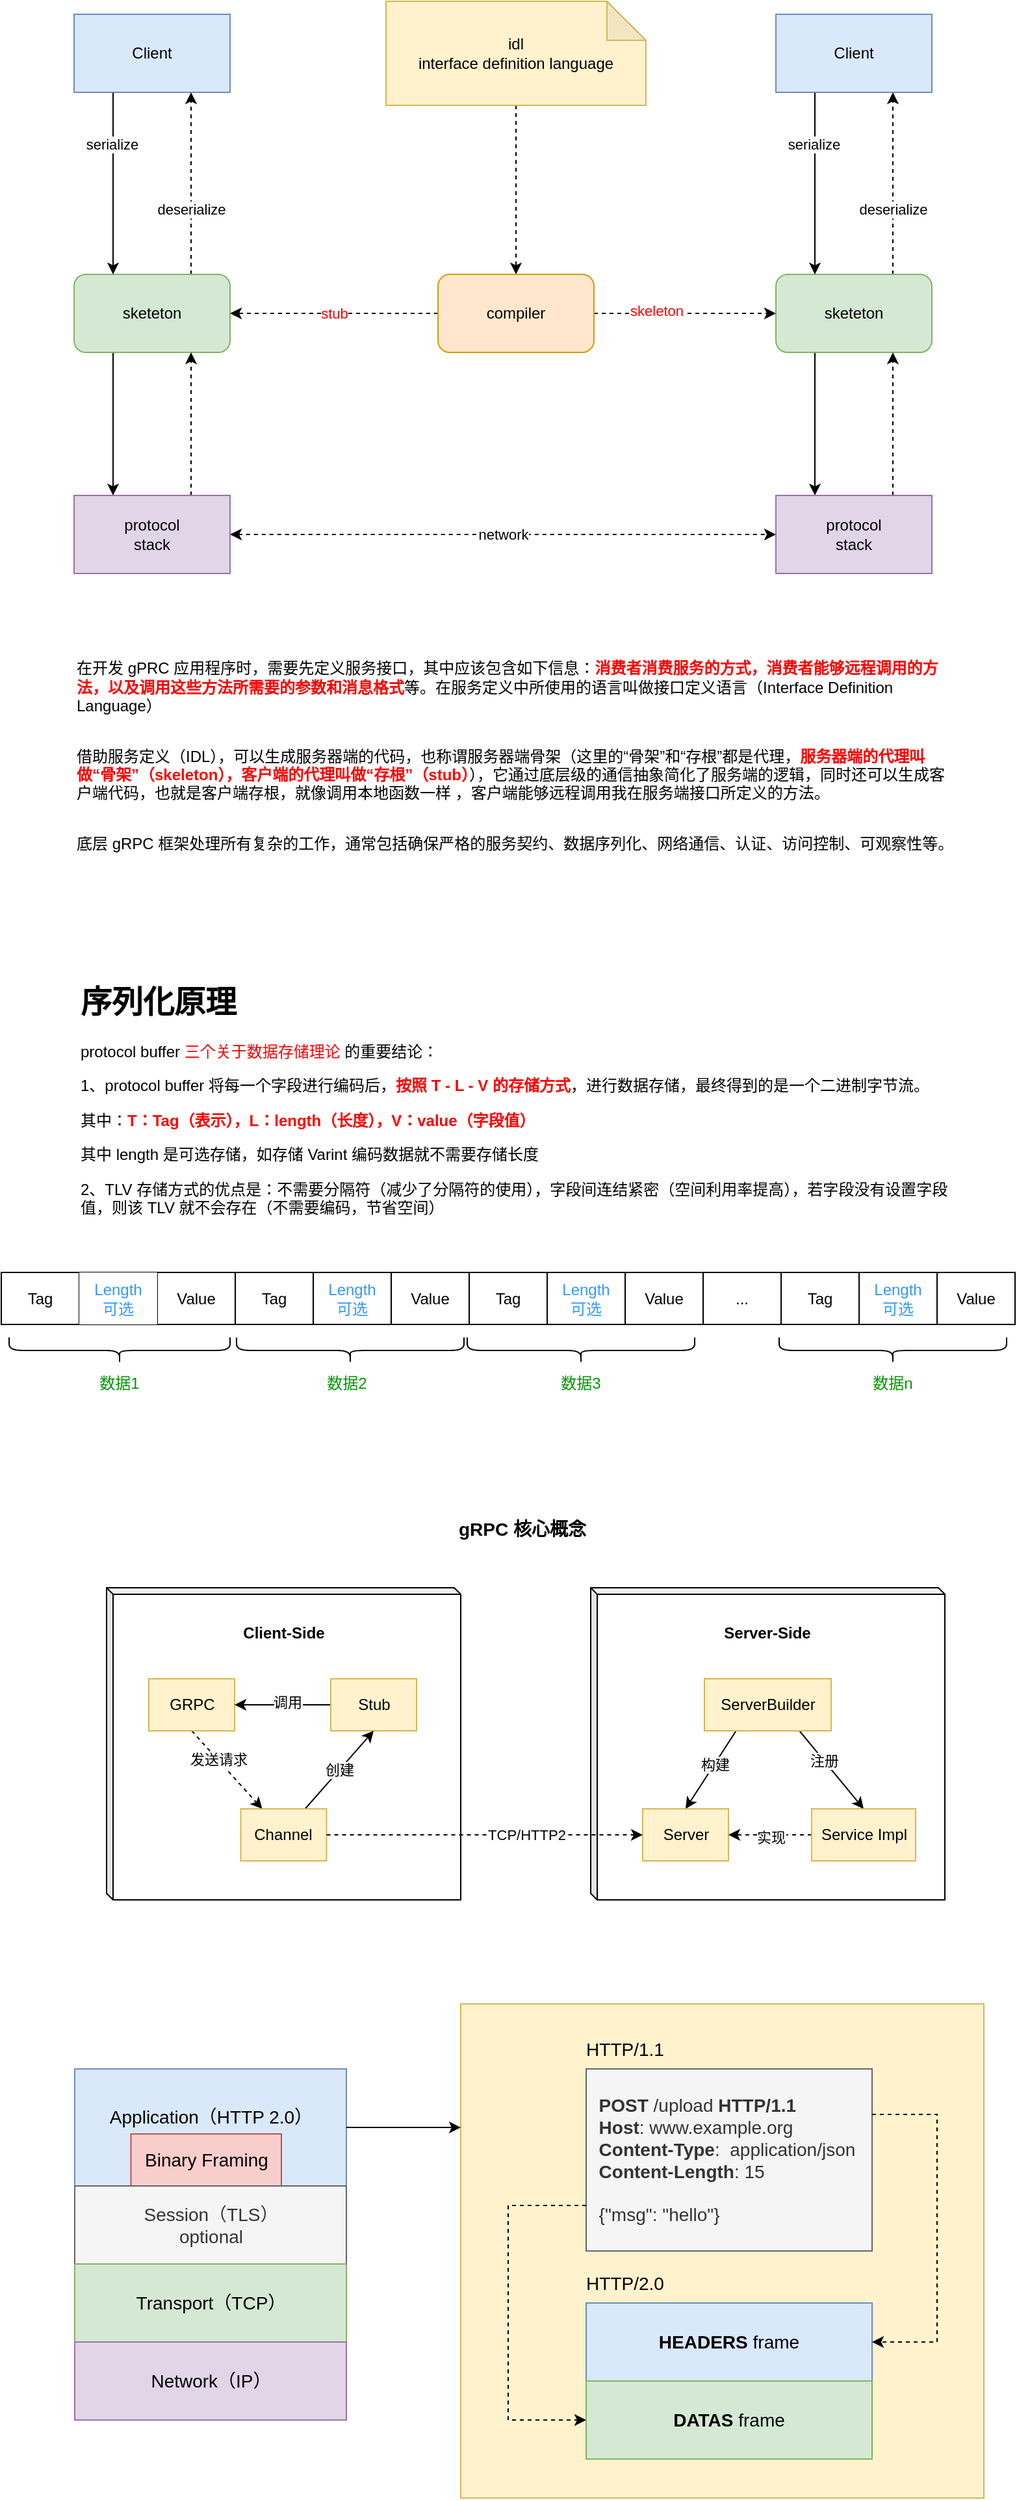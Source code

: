 <mxfile version="16.0.0" type="github">
  <diagram id="x8EzNgoKfJEA3I4Q9rvj" name="Page-1">
    <mxGraphModel dx="1186" dy="654" grid="1" gridSize="10" guides="1" tooltips="1" connect="1" arrows="1" fold="1" page="1" pageScale="1" pageWidth="827" pageHeight="1169" math="0" shadow="0">
      <root>
        <mxCell id="0" />
        <mxCell id="1" parent="0" />
        <mxCell id="cYbBZqKVau74TzbOSYix-7" style="edgeStyle=orthogonalEdgeStyle;rounded=0;orthogonalLoop=1;jettySize=auto;html=1;exitX=0.75;exitY=0;exitDx=0;exitDy=0;entryX=0.75;entryY=1;entryDx=0;entryDy=0;dashed=1;" parent="1" source="cYbBZqKVau74TzbOSYix-2" target="cYbBZqKVau74TzbOSYix-5" edge="1">
          <mxGeometry relative="1" as="geometry" />
        </mxCell>
        <mxCell id="cYbBZqKVau74TzbOSYix-9" value="deserialize" style="edgeLabel;html=1;align=center;verticalAlign=middle;resizable=0;points=[];" parent="cYbBZqKVau74TzbOSYix-7" vertex="1" connectable="0">
          <mxGeometry x="-0.014" relative="1" as="geometry">
            <mxPoint y="19" as="offset" />
          </mxGeometry>
        </mxCell>
        <mxCell id="cYbBZqKVau74TzbOSYix-11" style="edgeStyle=orthogonalEdgeStyle;rounded=0;orthogonalLoop=1;jettySize=auto;html=1;exitX=0.25;exitY=1;exitDx=0;exitDy=0;entryX=0.25;entryY=0;entryDx=0;entryDy=0;" parent="1" source="cYbBZqKVau74TzbOSYix-2" target="cYbBZqKVau74TzbOSYix-3" edge="1">
          <mxGeometry relative="1" as="geometry" />
        </mxCell>
        <mxCell id="cYbBZqKVau74TzbOSYix-2" value="sketeton" style="rounded=1;whiteSpace=wrap;html=1;fillColor=#d5e8d4;strokeColor=#82b366;" parent="1" vertex="1">
          <mxGeometry x="80" y="250" width="120" height="60" as="geometry" />
        </mxCell>
        <mxCell id="cYbBZqKVau74TzbOSYix-12" style="edgeStyle=orthogonalEdgeStyle;rounded=0;orthogonalLoop=1;jettySize=auto;html=1;exitX=0.75;exitY=0;exitDx=0;exitDy=0;entryX=0.75;entryY=1;entryDx=0;entryDy=0;dashed=1;" parent="1" source="cYbBZqKVau74TzbOSYix-3" target="cYbBZqKVau74TzbOSYix-2" edge="1">
          <mxGeometry relative="1" as="geometry" />
        </mxCell>
        <mxCell id="cYbBZqKVau74TzbOSYix-27" value="network" style="edgeStyle=orthogonalEdgeStyle;rounded=0;orthogonalLoop=1;jettySize=auto;html=1;exitX=1;exitY=0.5;exitDx=0;exitDy=0;entryX=0;entryY=0.5;entryDx=0;entryDy=0;dashed=1;strokeColor=default;sketch=0;targetPerimeterSpacing=0;startArrow=classic;startFill=1;" parent="1" source="cYbBZqKVau74TzbOSYix-3" target="cYbBZqKVau74TzbOSYix-22" edge="1">
          <mxGeometry relative="1" as="geometry" />
        </mxCell>
        <mxCell id="cYbBZqKVau74TzbOSYix-3" value="protocol&lt;br&gt;stack" style="rounded=0;whiteSpace=wrap;html=1;fillColor=#e1d5e7;strokeColor=#9673a6;" parent="1" vertex="1">
          <mxGeometry x="80" y="420" width="120" height="60" as="geometry" />
        </mxCell>
        <mxCell id="cYbBZqKVau74TzbOSYix-6" style="edgeStyle=orthogonalEdgeStyle;rounded=0;orthogonalLoop=1;jettySize=auto;html=1;exitX=0.25;exitY=1;exitDx=0;exitDy=0;entryX=0.25;entryY=0;entryDx=0;entryDy=0;" parent="1" source="cYbBZqKVau74TzbOSYix-5" target="cYbBZqKVau74TzbOSYix-2" edge="1">
          <mxGeometry relative="1" as="geometry" />
        </mxCell>
        <mxCell id="cYbBZqKVau74TzbOSYix-8" value="serialize" style="edgeLabel;html=1;align=center;verticalAlign=middle;resizable=0;points=[];" parent="cYbBZqKVau74TzbOSYix-6" vertex="1" connectable="0">
          <mxGeometry x="-0.014" y="-1" relative="1" as="geometry">
            <mxPoint y="-29" as="offset" />
          </mxGeometry>
        </mxCell>
        <mxCell id="cYbBZqKVau74TzbOSYix-5" value="Client" style="rounded=0;whiteSpace=wrap;html=1;fillColor=#dae8fc;strokeColor=#6c8ebf;" parent="1" vertex="1">
          <mxGeometry x="80" y="50" width="120" height="60" as="geometry" />
        </mxCell>
        <mxCell id="cYbBZqKVau74TzbOSYix-14" style="edgeStyle=orthogonalEdgeStyle;rounded=0;orthogonalLoop=1;jettySize=auto;html=1;exitX=0.5;exitY=1;exitDx=0;exitDy=0;exitPerimeter=0;entryX=0.5;entryY=0;entryDx=0;entryDy=0;dashed=1;" parent="1" source="cYbBZqKVau74TzbOSYix-10" target="cYbBZqKVau74TzbOSYix-13" edge="1">
          <mxGeometry relative="1" as="geometry" />
        </mxCell>
        <mxCell id="cYbBZqKVau74TzbOSYix-10" value="idl&lt;br&gt;interface definition language" style="shape=note;whiteSpace=wrap;html=1;backgroundOutline=1;darkOpacity=0.05;fillColor=#fff2cc;strokeColor=#d6b656;" parent="1" vertex="1">
          <mxGeometry x="320" y="40" width="200" height="80" as="geometry" />
        </mxCell>
        <mxCell id="cYbBZqKVau74TzbOSYix-16" value="&lt;font color=&quot;#ff0000&quot;&gt;stub&lt;/font&gt;" style="edgeStyle=orthogonalEdgeStyle;rounded=0;orthogonalLoop=1;jettySize=auto;html=1;exitX=0;exitY=0.5;exitDx=0;exitDy=0;entryX=1;entryY=0.5;entryDx=0;entryDy=0;dashed=1;" parent="1" source="cYbBZqKVau74TzbOSYix-13" target="cYbBZqKVau74TzbOSYix-2" edge="1">
          <mxGeometry relative="1" as="geometry" />
        </mxCell>
        <mxCell id="cYbBZqKVau74TzbOSYix-26" style="edgeStyle=orthogonalEdgeStyle;rounded=0;orthogonalLoop=1;jettySize=auto;html=1;exitX=1;exitY=0.5;exitDx=0;exitDy=0;dashed=1;" parent="1" source="cYbBZqKVau74TzbOSYix-13" target="cYbBZqKVau74TzbOSYix-20" edge="1">
          <mxGeometry relative="1" as="geometry" />
        </mxCell>
        <mxCell id="YM9ScRJdNRF9cjXQcWSV-33" value="skeleton" style="edgeLabel;html=1;align=center;verticalAlign=middle;resizable=0;points=[];fontColor=#FF0000;" vertex="1" connectable="0" parent="cYbBZqKVau74TzbOSYix-26">
          <mxGeometry x="-0.314" y="2" relative="1" as="geometry">
            <mxPoint as="offset" />
          </mxGeometry>
        </mxCell>
        <mxCell id="cYbBZqKVau74TzbOSYix-13" value="compiler" style="rounded=1;whiteSpace=wrap;html=1;fillColor=#ffe6cc;strokeColor=#d79b00;" parent="1" vertex="1">
          <mxGeometry x="360" y="250" width="120" height="60" as="geometry" />
        </mxCell>
        <mxCell id="cYbBZqKVau74TzbOSYix-17" style="edgeStyle=orthogonalEdgeStyle;rounded=0;orthogonalLoop=1;jettySize=auto;html=1;exitX=0.75;exitY=0;exitDx=0;exitDy=0;entryX=0.75;entryY=1;entryDx=0;entryDy=0;dashed=1;" parent="1" source="cYbBZqKVau74TzbOSYix-20" target="cYbBZqKVau74TzbOSYix-25" edge="1">
          <mxGeometry relative="1" as="geometry" />
        </mxCell>
        <mxCell id="cYbBZqKVau74TzbOSYix-18" value="deserialize" style="edgeLabel;html=1;align=center;verticalAlign=middle;resizable=0;points=[];" parent="cYbBZqKVau74TzbOSYix-17" vertex="1" connectable="0">
          <mxGeometry x="-0.014" relative="1" as="geometry">
            <mxPoint y="19" as="offset" />
          </mxGeometry>
        </mxCell>
        <mxCell id="cYbBZqKVau74TzbOSYix-19" style="edgeStyle=orthogonalEdgeStyle;rounded=0;orthogonalLoop=1;jettySize=auto;html=1;exitX=0.25;exitY=1;exitDx=0;exitDy=0;entryX=0.25;entryY=0;entryDx=0;entryDy=0;" parent="1" source="cYbBZqKVau74TzbOSYix-20" target="cYbBZqKVau74TzbOSYix-22" edge="1">
          <mxGeometry relative="1" as="geometry" />
        </mxCell>
        <mxCell id="cYbBZqKVau74TzbOSYix-20" value="sketeton" style="rounded=1;whiteSpace=wrap;html=1;fillColor=#d5e8d4;strokeColor=#82b366;" parent="1" vertex="1">
          <mxGeometry x="620" y="250" width="120" height="60" as="geometry" />
        </mxCell>
        <mxCell id="cYbBZqKVau74TzbOSYix-21" style="edgeStyle=orthogonalEdgeStyle;rounded=0;orthogonalLoop=1;jettySize=auto;html=1;exitX=0.75;exitY=0;exitDx=0;exitDy=0;entryX=0.75;entryY=1;entryDx=0;entryDy=0;dashed=1;" parent="1" source="cYbBZqKVau74TzbOSYix-22" target="cYbBZqKVau74TzbOSYix-20" edge="1">
          <mxGeometry relative="1" as="geometry" />
        </mxCell>
        <mxCell id="cYbBZqKVau74TzbOSYix-22" value="protocol&lt;br&gt;stack" style="rounded=0;whiteSpace=wrap;html=1;fillColor=#e1d5e7;strokeColor=#9673a6;" parent="1" vertex="1">
          <mxGeometry x="620" y="420" width="120" height="60" as="geometry" />
        </mxCell>
        <mxCell id="cYbBZqKVau74TzbOSYix-23" style="edgeStyle=orthogonalEdgeStyle;rounded=0;orthogonalLoop=1;jettySize=auto;html=1;exitX=0.25;exitY=1;exitDx=0;exitDy=0;entryX=0.25;entryY=0;entryDx=0;entryDy=0;" parent="1" source="cYbBZqKVau74TzbOSYix-25" target="cYbBZqKVau74TzbOSYix-20" edge="1">
          <mxGeometry relative="1" as="geometry" />
        </mxCell>
        <mxCell id="cYbBZqKVau74TzbOSYix-24" value="serialize" style="edgeLabel;html=1;align=center;verticalAlign=middle;resizable=0;points=[];" parent="cYbBZqKVau74TzbOSYix-23" vertex="1" connectable="0">
          <mxGeometry x="-0.014" y="-1" relative="1" as="geometry">
            <mxPoint y="-29" as="offset" />
          </mxGeometry>
        </mxCell>
        <mxCell id="cYbBZqKVau74TzbOSYix-25" value="Client" style="rounded=0;whiteSpace=wrap;html=1;fillColor=#dae8fc;strokeColor=#6c8ebf;" parent="1" vertex="1">
          <mxGeometry x="620" y="50" width="120" height="60" as="geometry" />
        </mxCell>
        <mxCell id="YM9ScRJdNRF9cjXQcWSV-5" value="&lt;div class=&quot;lake-content&quot;&gt;&lt;p id=&quot;ue35cee20&quot; class=&quot;ne-p&quot; style=&quot;margin: 0 ; padding: 0 ; min-height: 24px&quot;&gt;&lt;span class=&quot;ne-text&quot;&gt;在开发 gPRC 应用程序时，需要先定义服务接口，其中应该包含如下信息：&lt;b&gt;&lt;font color=&quot;#ff0000&quot;&gt;消费者消费服务的方式，消费者能够远程调用的方法，以及调用这些方法所需要的参数和消息格式&lt;/font&gt;&lt;/b&gt;等。在服务定义中所使用的语言叫做接口定义语言（Interface Definition Language）&lt;/span&gt;&lt;/p&gt;&lt;p id=&quot;u1da1a02e&quot; class=&quot;ne-p&quot; style=&quot;margin: 0 ; padding: 0 ; min-height: 24px&quot;&gt;&lt;span class=&quot;ne-text&quot;&gt;&lt;/span&gt;&lt;/p&gt;&lt;p id=&quot;u1bf918ef&quot; class=&quot;ne-p&quot; style=&quot;margin: 0 ; padding: 0 ; min-height: 24px&quot;&gt;&lt;span class=&quot;ne-text&quot;&gt;借助服务定义（IDL），可以生成服务器端的代码，也称谓服务器端骨架（这里的“骨架”和“存根”都是代理，&lt;b&gt;&lt;font color=&quot;#ff0000&quot;&gt;服务器端的代理叫做“骨架”（skeleton），客户端的代理叫做“存根”（stub）&lt;/font&gt;&lt;/b&gt;），它通过底层级的通信抽象简化了服务端的逻辑，同时还可以生成客户端代码，也就是客户端存根，就像调用本地函数一样&lt;span style=&quot;white-space: pre&quot;&gt;	&lt;/span&gt;，客户端能够远程调用我在服务端接口所定义的方法。&lt;/span&gt;&lt;/p&gt;&lt;p id=&quot;u0b2ed73f&quot; class=&quot;ne-p&quot; style=&quot;margin: 0 ; padding: 0 ; min-height: 24px&quot;&gt;&lt;span class=&quot;ne-text&quot;&gt;&lt;/span&gt;&lt;/p&gt;&lt;p id=&quot;u573504d4&quot; class=&quot;ne-p&quot; style=&quot;margin: 0 ; padding: 0 ; min-height: 24px&quot;&gt;&lt;span class=&quot;ne-text&quot;&gt;底层 gRPC 框架处理所有复杂的工作，通常包括确保严格的服务契约、数据序列化、网络通信、认证、访问控制、可观察性等。&lt;/span&gt;&lt;/p&gt;&lt;/div&gt;" style="text;html=1;strokeColor=none;fillColor=none;align=left;verticalAlign=middle;whiteSpace=wrap;rounded=0;" vertex="1" parent="1">
          <mxGeometry x="80" y="530" width="680" height="190" as="geometry" />
        </mxCell>
        <mxCell id="YM9ScRJdNRF9cjXQcWSV-7" value="&lt;h1&gt;序列化原理&lt;/h1&gt;&lt;p&gt;protocol buffer&amp;nbsp;&lt;font color=&quot;#ff0000&quot;&gt;三个关于数据存储理论&lt;/font&gt; 的重要结论：&lt;/p&gt;&lt;p&gt;1、protocol buffer 将每一个字段进行编码后，&lt;font color=&quot;#ff0000&quot;&gt;&lt;b&gt;按照 T - L - V 的存储方式&lt;/b&gt;&lt;/font&gt;，进行数据存储，最终得到的是一个二进制字节流。&lt;/p&gt;&lt;p&gt;其中：&lt;font color=&quot;#ff0000&quot;&gt;&lt;b&gt;T：Tag（表示），L：length（长度），V：value（字段值）&lt;/b&gt;&lt;/font&gt;&lt;/p&gt;&lt;p&gt;其中 length 是可选存储，如存储 Varint 编码数据就不需要存储长度&lt;/p&gt;&lt;p&gt;2、TLV 存储方式的优点是：不需要分隔符（减少了分隔符的使用），字段间连结紧密（空间利用率提高），若字段没有设置字段值，则该 TLV 就不会存在（不需要编码，节省空间）&lt;/p&gt;" style="text;html=1;strokeColor=none;fillColor=none;spacing=5;spacingTop=-20;whiteSpace=wrap;overflow=hidden;rounded=0;fontColor=#000000;" vertex="1" parent="1">
          <mxGeometry x="80" y="790" width="680" height="200" as="geometry" />
        </mxCell>
        <mxCell id="YM9ScRJdNRF9cjXQcWSV-8" value="" style="shape=table;startSize=0;container=1;collapsible=0;childLayout=tableLayout;fontColor=#000000;" vertex="1" parent="1">
          <mxGeometry x="24" y="1017.5" width="780" height="40" as="geometry" />
        </mxCell>
        <mxCell id="YM9ScRJdNRF9cjXQcWSV-9" value="" style="shape=partialRectangle;collapsible=0;dropTarget=0;pointerEvents=0;fillColor=none;top=0;left=0;bottom=0;right=0;points=[[0,0.5],[1,0.5]];portConstraint=eastwest;fontColor=#FF0000;" vertex="1" parent="YM9ScRJdNRF9cjXQcWSV-8">
          <mxGeometry width="780" height="40" as="geometry" />
        </mxCell>
        <mxCell id="YM9ScRJdNRF9cjXQcWSV-10" value="&lt;font color=&quot;#000000&quot;&gt;Tag&lt;/font&gt;" style="shape=partialRectangle;html=1;whiteSpace=wrap;connectable=0;overflow=hidden;fillColor=none;top=0;left=0;bottom=0;right=0;pointerEvents=1;fontColor=#FF0000;" vertex="1" parent="YM9ScRJdNRF9cjXQcWSV-9">
          <mxGeometry width="60" height="40" as="geometry">
            <mxRectangle width="60" height="40" as="alternateBounds" />
          </mxGeometry>
        </mxCell>
        <mxCell id="YM9ScRJdNRF9cjXQcWSV-11" value="&lt;font color=&quot;#3399ff&quot;&gt;Length&lt;br&gt;可选&lt;/font&gt;" style="shape=partialRectangle;html=1;whiteSpace=wrap;connectable=0;overflow=hidden;top=0;left=0;bottom=0;right=0;pointerEvents=1;labelBackgroundColor=default;" vertex="1" parent="YM9ScRJdNRF9cjXQcWSV-9">
          <mxGeometry x="60" width="60" height="40" as="geometry">
            <mxRectangle width="60" height="40" as="alternateBounds" />
          </mxGeometry>
        </mxCell>
        <mxCell id="YM9ScRJdNRF9cjXQcWSV-12" value="&lt;font color=&quot;#000000&quot;&gt;Value&lt;/font&gt;" style="shape=partialRectangle;html=1;whiteSpace=wrap;connectable=0;overflow=hidden;fillColor=none;top=0;left=0;bottom=0;right=0;pointerEvents=1;fontColor=#FF0000;" vertex="1" parent="YM9ScRJdNRF9cjXQcWSV-9">
          <mxGeometry x="120" width="60" height="40" as="geometry">
            <mxRectangle width="60" height="40" as="alternateBounds" />
          </mxGeometry>
        </mxCell>
        <mxCell id="YM9ScRJdNRF9cjXQcWSV-13" value="&lt;span&gt;&lt;font color=&quot;#000000&quot;&gt;Tag&lt;/font&gt;&lt;/span&gt;" style="shape=partialRectangle;html=1;whiteSpace=wrap;connectable=0;overflow=hidden;fillColor=none;top=0;left=0;bottom=0;right=0;pointerEvents=1;fontColor=#FF0000;" vertex="1" parent="YM9ScRJdNRF9cjXQcWSV-9">
          <mxGeometry x="180" width="60" height="40" as="geometry">
            <mxRectangle width="60" height="40" as="alternateBounds" />
          </mxGeometry>
        </mxCell>
        <mxCell id="YM9ScRJdNRF9cjXQcWSV-14" value="&lt;font color=&quot;#3399ff&quot;&gt;Length&lt;br&gt;可选&lt;/font&gt;" style="shape=partialRectangle;html=1;whiteSpace=wrap;connectable=0;overflow=hidden;fillColor=none;top=0;left=0;bottom=0;right=0;pointerEvents=1;fontColor=#FF0000;" vertex="1" parent="YM9ScRJdNRF9cjXQcWSV-9">
          <mxGeometry x="240" width="60" height="40" as="geometry">
            <mxRectangle width="60" height="40" as="alternateBounds" />
          </mxGeometry>
        </mxCell>
        <mxCell id="YM9ScRJdNRF9cjXQcWSV-15" value="&lt;span&gt;&lt;font color=&quot;#000000&quot;&gt;Value&lt;/font&gt;&lt;/span&gt;" style="shape=partialRectangle;html=1;whiteSpace=wrap;connectable=0;overflow=hidden;fillColor=none;top=0;left=0;bottom=0;right=0;pointerEvents=1;fontColor=#FF0000;" vertex="1" parent="YM9ScRJdNRF9cjXQcWSV-9">
          <mxGeometry x="300" width="60" height="40" as="geometry">
            <mxRectangle width="60" height="40" as="alternateBounds" />
          </mxGeometry>
        </mxCell>
        <mxCell id="YM9ScRJdNRF9cjXQcWSV-16" value="&lt;span&gt;&lt;font color=&quot;#000000&quot;&gt;Tag&lt;/font&gt;&lt;/span&gt;" style="shape=partialRectangle;html=1;whiteSpace=wrap;connectable=0;overflow=hidden;fillColor=none;top=0;left=0;bottom=0;right=0;pointerEvents=1;fontColor=#FF0000;" vertex="1" parent="YM9ScRJdNRF9cjXQcWSV-9">
          <mxGeometry x="360" width="60" height="40" as="geometry">
            <mxRectangle width="60" height="40" as="alternateBounds" />
          </mxGeometry>
        </mxCell>
        <mxCell id="YM9ScRJdNRF9cjXQcWSV-17" value="&lt;font color=&quot;#3399ff&quot;&gt;Length&lt;br&gt;可选&lt;/font&gt;" style="shape=partialRectangle;html=1;whiteSpace=wrap;connectable=0;overflow=hidden;fillColor=none;top=0;left=0;bottom=0;right=0;pointerEvents=1;fontColor=#FF0000;" vertex="1" parent="YM9ScRJdNRF9cjXQcWSV-9">
          <mxGeometry x="420" width="60" height="40" as="geometry">
            <mxRectangle width="60" height="40" as="alternateBounds" />
          </mxGeometry>
        </mxCell>
        <mxCell id="YM9ScRJdNRF9cjXQcWSV-18" value="&lt;span&gt;&lt;font color=&quot;#000000&quot;&gt;Value&lt;/font&gt;&lt;/span&gt;" style="shape=partialRectangle;html=1;whiteSpace=wrap;connectable=0;overflow=hidden;fillColor=none;top=0;left=0;bottom=0;right=0;pointerEvents=1;fontColor=#FF0000;" vertex="1" parent="YM9ScRJdNRF9cjXQcWSV-9">
          <mxGeometry x="480" width="60" height="40" as="geometry">
            <mxRectangle width="60" height="40" as="alternateBounds" />
          </mxGeometry>
        </mxCell>
        <mxCell id="YM9ScRJdNRF9cjXQcWSV-19" value="&lt;font color=&quot;#000000&quot;&gt;...&lt;/font&gt;" style="shape=partialRectangle;html=1;whiteSpace=wrap;connectable=0;overflow=hidden;fillColor=none;top=0;left=0;bottom=0;right=0;pointerEvents=1;fontColor=#FF0000;" vertex="1" parent="YM9ScRJdNRF9cjXQcWSV-9">
          <mxGeometry x="540" width="60" height="40" as="geometry">
            <mxRectangle width="60" height="40" as="alternateBounds" />
          </mxGeometry>
        </mxCell>
        <mxCell id="YM9ScRJdNRF9cjXQcWSV-20" value="&lt;span&gt;&lt;font color=&quot;#000000&quot;&gt;Tag&lt;/font&gt;&lt;/span&gt;" style="shape=partialRectangle;html=1;whiteSpace=wrap;connectable=0;overflow=hidden;fillColor=none;top=0;left=0;bottom=0;right=0;pointerEvents=1;fontColor=#FF0000;" vertex="1" parent="YM9ScRJdNRF9cjXQcWSV-9">
          <mxGeometry x="600" width="60" height="40" as="geometry">
            <mxRectangle width="60" height="40" as="alternateBounds" />
          </mxGeometry>
        </mxCell>
        <mxCell id="YM9ScRJdNRF9cjXQcWSV-21" value="&lt;font color=&quot;#3399ff&quot;&gt;Length&lt;br&gt;可选&lt;/font&gt;" style="shape=partialRectangle;html=1;whiteSpace=wrap;connectable=0;overflow=hidden;fillColor=none;top=0;left=0;bottom=0;right=0;pointerEvents=1;fontColor=#FF0000;" vertex="1" parent="YM9ScRJdNRF9cjXQcWSV-9">
          <mxGeometry x="660" width="60" height="40" as="geometry">
            <mxRectangle width="60" height="40" as="alternateBounds" />
          </mxGeometry>
        </mxCell>
        <mxCell id="YM9ScRJdNRF9cjXQcWSV-22" value="&lt;span&gt;&lt;font color=&quot;#000000&quot;&gt;Value&lt;/font&gt;&lt;/span&gt;" style="shape=partialRectangle;html=1;whiteSpace=wrap;connectable=0;overflow=hidden;fillColor=none;top=0;left=0;bottom=0;right=0;pointerEvents=1;fontColor=#FF0000;" vertex="1" parent="YM9ScRJdNRF9cjXQcWSV-9">
          <mxGeometry x="720" width="60" height="40" as="geometry">
            <mxRectangle width="60" height="40" as="alternateBounds" />
          </mxGeometry>
        </mxCell>
        <mxCell id="YM9ScRJdNRF9cjXQcWSV-23" value="" style="shape=curlyBracket;whiteSpace=wrap;html=1;rounded=1;fontColor=#000000;rotation=-90;" vertex="1" parent="1">
          <mxGeometry x="105" y="992.5" width="20" height="170" as="geometry" />
        </mxCell>
        <mxCell id="YM9ScRJdNRF9cjXQcWSV-24" value="" style="shape=curlyBracket;whiteSpace=wrap;html=1;rounded=1;fontColor=#000000;rotation=-90;" vertex="1" parent="1">
          <mxGeometry x="282.5" y="990" width="20" height="175" as="geometry" />
        </mxCell>
        <mxCell id="YM9ScRJdNRF9cjXQcWSV-25" value="" style="shape=curlyBracket;whiteSpace=wrap;html=1;rounded=1;fontColor=#000000;rotation=-90;" vertex="1" parent="1">
          <mxGeometry x="460" y="990" width="20" height="175" as="geometry" />
        </mxCell>
        <mxCell id="YM9ScRJdNRF9cjXQcWSV-26" value="" style="shape=curlyBracket;whiteSpace=wrap;html=1;rounded=1;fontColor=#000000;rotation=-90;" vertex="1" parent="1">
          <mxGeometry x="700" y="990" width="20" height="175" as="geometry" />
        </mxCell>
        <mxCell id="YM9ScRJdNRF9cjXQcWSV-28" value="&lt;font color=&quot;#009900&quot;&gt;数据1&lt;/font&gt;" style="text;html=1;strokeColor=none;fillColor=none;align=center;verticalAlign=middle;whiteSpace=wrap;rounded=0;labelBackgroundColor=none;labelBorderColor=none;fontColor=#3399FF;" vertex="1" parent="1">
          <mxGeometry x="85" y="1087.5" width="60" height="30" as="geometry" />
        </mxCell>
        <mxCell id="YM9ScRJdNRF9cjXQcWSV-30" value="&lt;span style=&quot;color: rgb(0 , 153 , 0)&quot;&gt;数据2&lt;/span&gt;" style="text;html=1;strokeColor=none;fillColor=none;align=center;verticalAlign=middle;whiteSpace=wrap;rounded=0;labelBackgroundColor=none;labelBorderColor=none;fontColor=#3399FF;" vertex="1" parent="1">
          <mxGeometry x="260" y="1087.5" width="60" height="30" as="geometry" />
        </mxCell>
        <mxCell id="YM9ScRJdNRF9cjXQcWSV-31" value="&lt;span style=&quot;color: rgb(0 , 153 , 0)&quot;&gt;数据3&lt;/span&gt;" style="text;html=1;strokeColor=none;fillColor=none;align=center;verticalAlign=middle;whiteSpace=wrap;rounded=0;labelBackgroundColor=none;labelBorderColor=none;fontColor=#3399FF;" vertex="1" parent="1">
          <mxGeometry x="440" y="1087.5" width="60" height="30" as="geometry" />
        </mxCell>
        <mxCell id="YM9ScRJdNRF9cjXQcWSV-32" value="&lt;span style=&quot;color: rgb(0 , 153 , 0)&quot;&gt;数据n&lt;/span&gt;" style="text;html=1;strokeColor=none;fillColor=none;align=center;verticalAlign=middle;whiteSpace=wrap;rounded=0;labelBackgroundColor=none;labelBorderColor=none;fontColor=#3399FF;" vertex="1" parent="1">
          <mxGeometry x="680" y="1087.5" width="60" height="30" as="geometry" />
        </mxCell>
        <mxCell id="YM9ScRJdNRF9cjXQcWSV-34" value="" style="shape=cube;whiteSpace=wrap;html=1;boundedLbl=1;backgroundOutline=1;darkOpacity=0.05;darkOpacity2=0.1;labelBackgroundColor=none;labelBorderColor=none;fontColor=#FF0000;gradientColor=none;size=5;" vertex="1" parent="1">
          <mxGeometry x="105" y="1260" width="272.5" height="240" as="geometry" />
        </mxCell>
        <mxCell id="YM9ScRJdNRF9cjXQcWSV-35" value="&lt;font color=&quot;#000000&quot;&gt;&lt;b&gt;Client-Side&lt;/b&gt;&lt;/font&gt;" style="text;html=1;strokeColor=none;fillColor=none;align=center;verticalAlign=middle;whiteSpace=wrap;rounded=0;labelBackgroundColor=none;labelBorderColor=none;fontColor=#FF0000;" vertex="1" parent="1">
          <mxGeometry x="193.75" y="1280" width="95" height="30" as="geometry" />
        </mxCell>
        <mxCell id="YM9ScRJdNRF9cjXQcWSV-43" style="edgeStyle=none;rounded=0;orthogonalLoop=1;jettySize=auto;html=1;exitX=0.5;exitY=1;exitDx=0;exitDy=0;entryX=0.25;entryY=0;entryDx=0;entryDy=0;fontColor=#000000;dashed=1;" edge="1" parent="1" source="YM9ScRJdNRF9cjXQcWSV-36" target="YM9ScRJdNRF9cjXQcWSV-40">
          <mxGeometry relative="1" as="geometry" />
        </mxCell>
        <mxCell id="YM9ScRJdNRF9cjXQcWSV-44" value="发送请求" style="edgeLabel;html=1;align=center;verticalAlign=middle;resizable=0;points=[];fontColor=#000000;" vertex="1" connectable="0" parent="YM9ScRJdNRF9cjXQcWSV-43">
          <mxGeometry x="-0.265" relative="1" as="geometry">
            <mxPoint as="offset" />
          </mxGeometry>
        </mxCell>
        <mxCell id="YM9ScRJdNRF9cjXQcWSV-36" value="&lt;font color=&quot;#000000&quot;&gt;GRPC&lt;/font&gt;" style="rounded=0;whiteSpace=wrap;html=1;labelBackgroundColor=none;labelBorderColor=none;fillColor=#fff2cc;strokeColor=#d6b656;" vertex="1" parent="1">
          <mxGeometry x="137.5" y="1330" width="66" height="40" as="geometry" />
        </mxCell>
        <mxCell id="YM9ScRJdNRF9cjXQcWSV-38" style="edgeStyle=orthogonalEdgeStyle;rounded=0;orthogonalLoop=1;jettySize=auto;html=1;exitX=0;exitY=0.5;exitDx=0;exitDy=0;entryX=1;entryY=0.5;entryDx=0;entryDy=0;fontColor=#000000;" edge="1" parent="1" source="YM9ScRJdNRF9cjXQcWSV-37" target="YM9ScRJdNRF9cjXQcWSV-36">
          <mxGeometry relative="1" as="geometry" />
        </mxCell>
        <mxCell id="YM9ScRJdNRF9cjXQcWSV-39" value="调用" style="edgeLabel;html=1;align=center;verticalAlign=middle;resizable=0;points=[];fontColor=#000000;" vertex="1" connectable="0" parent="YM9ScRJdNRF9cjXQcWSV-38">
          <mxGeometry x="-0.081" y="-2" relative="1" as="geometry">
            <mxPoint as="offset" />
          </mxGeometry>
        </mxCell>
        <mxCell id="YM9ScRJdNRF9cjXQcWSV-37" value="&lt;font color=&quot;#000000&quot;&gt;Stub&lt;/font&gt;" style="rounded=0;whiteSpace=wrap;html=1;labelBackgroundColor=none;labelBorderColor=none;fillColor=#fff2cc;strokeColor=#d6b656;" vertex="1" parent="1">
          <mxGeometry x="277.5" y="1330" width="66" height="40" as="geometry" />
        </mxCell>
        <mxCell id="YM9ScRJdNRF9cjXQcWSV-41" style="rounded=0;orthogonalLoop=1;jettySize=auto;html=1;exitX=0.75;exitY=0;exitDx=0;exitDy=0;entryX=0.5;entryY=1;entryDx=0;entryDy=0;fontColor=#000000;" edge="1" parent="1" source="YM9ScRJdNRF9cjXQcWSV-40" target="YM9ScRJdNRF9cjXQcWSV-37">
          <mxGeometry relative="1" as="geometry" />
        </mxCell>
        <mxCell id="YM9ScRJdNRF9cjXQcWSV-42" value="创建" style="edgeLabel;html=1;align=center;verticalAlign=middle;resizable=0;points=[];fontColor=#000000;" vertex="1" connectable="0" parent="YM9ScRJdNRF9cjXQcWSV-41">
          <mxGeometry x="0.006" relative="1" as="geometry">
            <mxPoint as="offset" />
          </mxGeometry>
        </mxCell>
        <mxCell id="YM9ScRJdNRF9cjXQcWSV-40" value="&lt;font color=&quot;#000000&quot;&gt;Channel&lt;/font&gt;" style="rounded=0;whiteSpace=wrap;html=1;labelBackgroundColor=none;labelBorderColor=none;fillColor=#fff2cc;strokeColor=#d6b656;" vertex="1" parent="1">
          <mxGeometry x="208.25" y="1430" width="66" height="40" as="geometry" />
        </mxCell>
        <mxCell id="YM9ScRJdNRF9cjXQcWSV-45" value="" style="shape=cube;whiteSpace=wrap;html=1;boundedLbl=1;backgroundOutline=1;darkOpacity=0.05;darkOpacity2=0.1;labelBackgroundColor=none;labelBorderColor=none;fontColor=#FF0000;gradientColor=none;size=5;" vertex="1" parent="1">
          <mxGeometry x="477.5" y="1260" width="272.5" height="240" as="geometry" />
        </mxCell>
        <mxCell id="YM9ScRJdNRF9cjXQcWSV-46" value="&lt;font color=&quot;#000000&quot;&gt;&lt;b&gt;Server-Side&lt;/b&gt;&lt;/font&gt;" style="text;html=1;strokeColor=none;fillColor=none;align=center;verticalAlign=middle;whiteSpace=wrap;rounded=0;labelBackgroundColor=none;labelBorderColor=none;fontColor=#FF0000;" vertex="1" parent="1">
          <mxGeometry x="566.25" y="1280" width="95" height="30" as="geometry" />
        </mxCell>
        <mxCell id="YM9ScRJdNRF9cjXQcWSV-57" style="edgeStyle=none;rounded=0;orthogonalLoop=1;jettySize=auto;html=1;exitX=0.25;exitY=1;exitDx=0;exitDy=0;entryX=0.5;entryY=0;entryDx=0;entryDy=0;fontColor=#000000;" edge="1" parent="1" source="YM9ScRJdNRF9cjXQcWSV-49" target="YM9ScRJdNRF9cjXQcWSV-56">
          <mxGeometry relative="1" as="geometry" />
        </mxCell>
        <mxCell id="YM9ScRJdNRF9cjXQcWSV-62" value="构建" style="edgeLabel;html=1;align=center;verticalAlign=middle;resizable=0;points=[];fontColor=#000000;" vertex="1" connectable="0" parent="YM9ScRJdNRF9cjXQcWSV-57">
          <mxGeometry x="-0.133" relative="1" as="geometry">
            <mxPoint as="offset" />
          </mxGeometry>
        </mxCell>
        <mxCell id="YM9ScRJdNRF9cjXQcWSV-60" style="edgeStyle=none;rounded=0;orthogonalLoop=1;jettySize=auto;html=1;exitX=0.75;exitY=1;exitDx=0;exitDy=0;entryX=0.5;entryY=0;entryDx=0;entryDy=0;fontColor=#000000;" edge="1" parent="1" source="YM9ScRJdNRF9cjXQcWSV-49" target="YM9ScRJdNRF9cjXQcWSV-58">
          <mxGeometry relative="1" as="geometry" />
        </mxCell>
        <mxCell id="YM9ScRJdNRF9cjXQcWSV-61" value="注册" style="edgeLabel;html=1;align=center;verticalAlign=middle;resizable=0;points=[];fontColor=#000000;" vertex="1" connectable="0" parent="YM9ScRJdNRF9cjXQcWSV-60">
          <mxGeometry x="-0.228" relative="1" as="geometry">
            <mxPoint as="offset" />
          </mxGeometry>
        </mxCell>
        <mxCell id="YM9ScRJdNRF9cjXQcWSV-49" value="ServerBuilder" style="rounded=0;whiteSpace=wrap;html=1;labelBackgroundColor=none;labelBorderColor=none;fillColor=#fff2cc;strokeColor=#d6b656;" vertex="1" parent="1">
          <mxGeometry x="565" y="1330" width="97.5" height="40" as="geometry" />
        </mxCell>
        <mxCell id="YM9ScRJdNRF9cjXQcWSV-53" style="rounded=0;orthogonalLoop=1;jettySize=auto;html=1;exitX=0.75;exitY=0;exitDx=0;exitDy=0;entryX=0.5;entryY=1;entryDx=0;entryDy=0;fontColor=#000000;" edge="1" parent="1" source="YM9ScRJdNRF9cjXQcWSV-55">
          <mxGeometry relative="1" as="geometry">
            <mxPoint x="645.5" y="1370" as="targetPoint" />
          </mxGeometry>
        </mxCell>
        <mxCell id="YM9ScRJdNRF9cjXQcWSV-54" value="创建" style="edgeLabel;html=1;align=center;verticalAlign=middle;resizable=0;points=[];fontColor=#000000;" vertex="1" connectable="0" parent="YM9ScRJdNRF9cjXQcWSV-53">
          <mxGeometry x="0.006" relative="1" as="geometry">
            <mxPoint as="offset" />
          </mxGeometry>
        </mxCell>
        <mxCell id="YM9ScRJdNRF9cjXQcWSV-56" value="&lt;font color=&quot;#000000&quot;&gt;Server&lt;/font&gt;" style="rounded=0;whiteSpace=wrap;html=1;labelBackgroundColor=none;labelBorderColor=none;fillColor=#fff2cc;strokeColor=#d6b656;" vertex="1" parent="1">
          <mxGeometry x="517.5" y="1430" width="66" height="40" as="geometry" />
        </mxCell>
        <mxCell id="YM9ScRJdNRF9cjXQcWSV-59" style="edgeStyle=none;rounded=0;orthogonalLoop=1;jettySize=auto;html=1;exitX=0;exitY=0.5;exitDx=0;exitDy=0;entryX=1;entryY=0.5;entryDx=0;entryDy=0;fontColor=#000000;dashed=1;" edge="1" parent="1" source="YM9ScRJdNRF9cjXQcWSV-58" target="YM9ScRJdNRF9cjXQcWSV-56">
          <mxGeometry relative="1" as="geometry" />
        </mxCell>
        <mxCell id="YM9ScRJdNRF9cjXQcWSV-63" value="实现" style="edgeLabel;html=1;align=center;verticalAlign=middle;resizable=0;points=[];fontColor=#000000;" vertex="1" connectable="0" parent="YM9ScRJdNRF9cjXQcWSV-59">
          <mxGeometry y="2" relative="1" as="geometry">
            <mxPoint as="offset" />
          </mxGeometry>
        </mxCell>
        <mxCell id="YM9ScRJdNRF9cjXQcWSV-58" value="Service Impl" style="rounded=0;whiteSpace=wrap;html=1;labelBackgroundColor=none;labelBorderColor=none;fillColor=#fff2cc;strokeColor=#d6b656;" vertex="1" parent="1">
          <mxGeometry x="647.5" y="1430" width="80" height="40" as="geometry" />
        </mxCell>
        <mxCell id="YM9ScRJdNRF9cjXQcWSV-64" style="edgeStyle=none;rounded=0;orthogonalLoop=1;jettySize=auto;html=1;exitX=1;exitY=0.5;exitDx=0;exitDy=0;entryX=0;entryY=0.5;entryDx=0;entryDy=0;dashed=1;fontColor=#000000;" edge="1" parent="1" source="YM9ScRJdNRF9cjXQcWSV-40" target="YM9ScRJdNRF9cjXQcWSV-56">
          <mxGeometry relative="1" as="geometry" />
        </mxCell>
        <mxCell id="YM9ScRJdNRF9cjXQcWSV-65" value="TCP/HTTP2" style="edgeLabel;html=1;align=center;verticalAlign=middle;resizable=0;points=[];fontColor=#000000;" vertex="1" connectable="0" parent="YM9ScRJdNRF9cjXQcWSV-64">
          <mxGeometry x="0.137" y="2" relative="1" as="geometry">
            <mxPoint x="15" y="2" as="offset" />
          </mxGeometry>
        </mxCell>
        <mxCell id="YM9ScRJdNRF9cjXQcWSV-66" value="&lt;b&gt;&lt;font style=&quot;font-size: 14px&quot;&gt;gRPC 核心概念&lt;/font&gt;&lt;/b&gt;" style="text;html=1;strokeColor=none;fillColor=none;align=center;verticalAlign=middle;whiteSpace=wrap;rounded=0;labelBackgroundColor=none;labelBorderColor=none;fontColor=#000000;" vertex="1" parent="1">
          <mxGeometry x="350" y="1200" width="150" height="30" as="geometry" />
        </mxCell>
        <mxCell id="YM9ScRJdNRF9cjXQcWSV-82" value="" style="group" vertex="1" connectable="0" parent="1">
          <mxGeometry x="80.5" y="1580" width="699.5" height="380" as="geometry" />
        </mxCell>
        <mxCell id="YM9ScRJdNRF9cjXQcWSV-67" value="Application（HTTP 2.0）&lt;br&gt;&lt;br&gt;" style="rounded=0;whiteSpace=wrap;html=1;labelBackgroundColor=none;labelBorderColor=none;fontSize=14;fillColor=#dae8fc;strokeColor=#6c8ebf;" vertex="1" parent="YM9ScRJdNRF9cjXQcWSV-82">
          <mxGeometry y="50" width="209" height="90" as="geometry" />
        </mxCell>
        <mxCell id="YM9ScRJdNRF9cjXQcWSV-68" value="Binary Framing" style="rounded=0;whiteSpace=wrap;html=1;labelBackgroundColor=none;labelBorderColor=none;fontSize=14;fillColor=#f8cecc;strokeColor=#b85450;" vertex="1" parent="YM9ScRJdNRF9cjXQcWSV-82">
          <mxGeometry x="43.25" y="100" width="115.75" height="40" as="geometry" />
        </mxCell>
        <mxCell id="YM9ScRJdNRF9cjXQcWSV-69" value="Session（TLS）&lt;br&gt;optional" style="rounded=0;whiteSpace=wrap;html=1;labelBackgroundColor=none;labelBorderColor=none;fontSize=14;fontColor=#333333;fillColor=#f5f5f5;strokeColor=#666666;" vertex="1" parent="YM9ScRJdNRF9cjXQcWSV-82">
          <mxGeometry y="140" width="209" height="60" as="geometry" />
        </mxCell>
        <mxCell id="YM9ScRJdNRF9cjXQcWSV-70" value="Transport（TCP）" style="rounded=0;whiteSpace=wrap;html=1;labelBackgroundColor=none;labelBorderColor=none;fontSize=14;fillColor=#d5e8d4;strokeColor=#82b366;" vertex="1" parent="YM9ScRJdNRF9cjXQcWSV-82">
          <mxGeometry y="200" width="209" height="60" as="geometry" />
        </mxCell>
        <mxCell id="YM9ScRJdNRF9cjXQcWSV-71" value="Network（IP）" style="rounded=0;whiteSpace=wrap;html=1;labelBackgroundColor=none;labelBorderColor=none;fontSize=14;fillColor=#e1d5e7;strokeColor=#9673a6;" vertex="1" parent="YM9ScRJdNRF9cjXQcWSV-82">
          <mxGeometry y="260" width="209" height="60" as="geometry" />
        </mxCell>
        <mxCell id="YM9ScRJdNRF9cjXQcWSV-72" value="" style="rounded=0;whiteSpace=wrap;html=1;labelBackgroundColor=none;labelBorderColor=none;fontSize=14;fillColor=#fff2cc;strokeColor=#d6b656;" vertex="1" parent="YM9ScRJdNRF9cjXQcWSV-82">
          <mxGeometry x="297" width="402.5" height="380" as="geometry" />
        </mxCell>
        <mxCell id="YM9ScRJdNRF9cjXQcWSV-80" style="edgeStyle=orthogonalEdgeStyle;rounded=0;orthogonalLoop=1;jettySize=auto;html=1;exitX=1;exitY=0.5;exitDx=0;exitDy=0;entryX=0;entryY=0.25;entryDx=0;entryDy=0;fontSize=14;fontColor=#000000;" edge="1" parent="YM9ScRJdNRF9cjXQcWSV-82" source="YM9ScRJdNRF9cjXQcWSV-67" target="YM9ScRJdNRF9cjXQcWSV-72">
          <mxGeometry relative="1" as="geometry" />
        </mxCell>
        <mxCell id="YM9ScRJdNRF9cjXQcWSV-73" value="&amp;nbsp; &lt;b&gt;POST&lt;/b&gt; /upload &lt;b&gt;HTTP/1.1&lt;/b&gt;&lt;br&gt;&amp;nbsp; &lt;b&gt;Host&lt;/b&gt;: www.example.org&lt;br&gt;&amp;nbsp; &lt;b&gt;Content-Type&lt;/b&gt;:&amp;nbsp; application/json&lt;br&gt;&amp;nbsp; &lt;b&gt;Content-Length&lt;/b&gt;: 15&lt;br&gt;&lt;br&gt;&amp;nbsp; {&quot;msg&quot;: &quot;hello&quot;}" style="rounded=0;whiteSpace=wrap;html=1;labelBackgroundColor=none;labelBorderColor=none;fontSize=14;fontColor=#333333;align=left;fillColor=#f5f5f5;strokeColor=#666666;" vertex="1" parent="YM9ScRJdNRF9cjXQcWSV-82">
          <mxGeometry x="393.5" y="50" width="220" height="140" as="geometry" />
        </mxCell>
        <mxCell id="YM9ScRJdNRF9cjXQcWSV-74" value="&lt;b&gt;HEADERS&lt;/b&gt; frame" style="rounded=0;whiteSpace=wrap;html=1;labelBackgroundColor=none;labelBorderColor=none;fontSize=14;fillColor=#dae8fc;strokeColor=#6c8ebf;" vertex="1" parent="YM9ScRJdNRF9cjXQcWSV-82">
          <mxGeometry x="393.5" y="230" width="220" height="60" as="geometry" />
        </mxCell>
        <mxCell id="YM9ScRJdNRF9cjXQcWSV-77" style="edgeStyle=orthogonalEdgeStyle;rounded=0;orthogonalLoop=1;jettySize=auto;html=1;exitX=1;exitY=0.25;exitDx=0;exitDy=0;entryX=1;entryY=0.5;entryDx=0;entryDy=0;dashed=1;fontSize=14;fontColor=#000000;" edge="1" parent="YM9ScRJdNRF9cjXQcWSV-82" source="YM9ScRJdNRF9cjXQcWSV-73" target="YM9ScRJdNRF9cjXQcWSV-74">
          <mxGeometry relative="1" as="geometry">
            <Array as="points">
              <mxPoint x="663.5" y="85" />
              <mxPoint x="663.5" y="260" />
            </Array>
          </mxGeometry>
        </mxCell>
        <mxCell id="YM9ScRJdNRF9cjXQcWSV-75" value="&lt;b&gt;DATAS&lt;/b&gt; frame" style="rounded=0;whiteSpace=wrap;html=1;labelBackgroundColor=none;labelBorderColor=none;fontSize=14;fillColor=#d5e8d4;strokeColor=#82b366;" vertex="1" parent="YM9ScRJdNRF9cjXQcWSV-82">
          <mxGeometry x="393.5" y="290" width="220" height="60" as="geometry" />
        </mxCell>
        <mxCell id="YM9ScRJdNRF9cjXQcWSV-76" style="edgeStyle=orthogonalEdgeStyle;rounded=0;orthogonalLoop=1;jettySize=auto;html=1;exitX=0;exitY=0.75;exitDx=0;exitDy=0;dashed=1;fontSize=14;fontColor=#000000;entryX=0;entryY=0.5;entryDx=0;entryDy=0;" edge="1" parent="YM9ScRJdNRF9cjXQcWSV-82" source="YM9ScRJdNRF9cjXQcWSV-73" target="YM9ScRJdNRF9cjXQcWSV-75">
          <mxGeometry relative="1" as="geometry">
            <mxPoint x="333.5" y="260" as="targetPoint" />
            <Array as="points">
              <mxPoint x="333.5" y="155" />
              <mxPoint x="333.5" y="320" />
            </Array>
          </mxGeometry>
        </mxCell>
        <mxCell id="YM9ScRJdNRF9cjXQcWSV-78" value="HTTP/1.1" style="text;html=1;strokeColor=none;fillColor=none;align=center;verticalAlign=middle;whiteSpace=wrap;rounded=0;labelBackgroundColor=none;labelBorderColor=none;fontSize=14;fontColor=#000000;" vertex="1" parent="YM9ScRJdNRF9cjXQcWSV-82">
          <mxGeometry x="393.5" y="20" width="60" height="30" as="geometry" />
        </mxCell>
        <mxCell id="YM9ScRJdNRF9cjXQcWSV-79" value="HTTP/2.0" style="text;html=1;strokeColor=none;fillColor=none;align=center;verticalAlign=middle;whiteSpace=wrap;rounded=0;labelBackgroundColor=none;labelBorderColor=none;fontSize=14;fontColor=#000000;" vertex="1" parent="YM9ScRJdNRF9cjXQcWSV-82">
          <mxGeometry x="393.5" y="200" width="60" height="30" as="geometry" />
        </mxCell>
      </root>
    </mxGraphModel>
  </diagram>
</mxfile>
